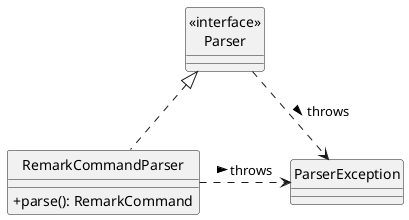 @startuml
hide circle
skinparam classAttributeIconSize 0

Class "<<interface>>\nParser" as Parser
Class RemarkCommandParser {
  +parse(): RemarkCommand
}
Class ParserException

RemarkCommandParser .up.|> Parser
Parser .right.> ParserException: throws >
RemarkCommandParser .right.> ParserException: throws >
@enduml
